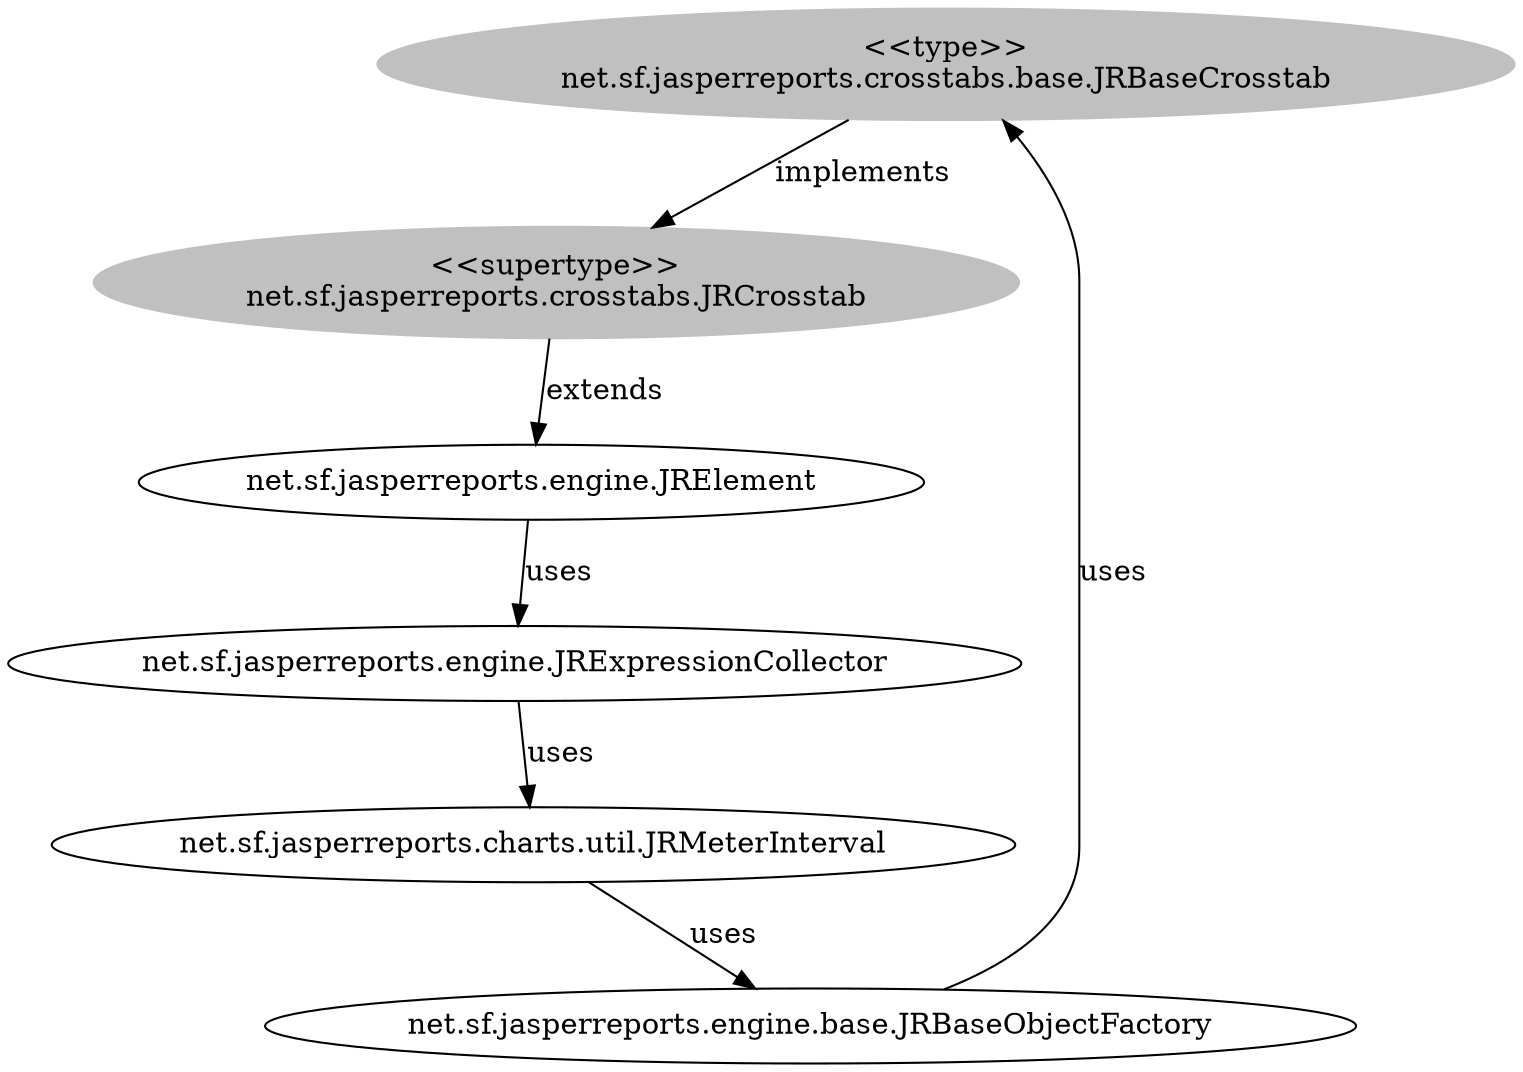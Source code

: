 digraph stk {
	net_sf_jasperreports_crosstabs_base_JRBaseCrosstab [label="<<type>>
net.sf.jasperreports.crosstabs.base.JRBaseCrosstab",style=filled,color="grey"];
	net_sf_jasperreports_crosstabs_JRCrosstab [label="<<supertype>>
net.sf.jasperreports.crosstabs.JRCrosstab",style=filled,color="grey"];
	net_sf_jasperreports_engine_JRElement [label="net.sf.jasperreports.engine.JRElement"];
	net_sf_jasperreports_engine_base_JRBaseObjectFactory [label="net.sf.jasperreports.engine.base.JRBaseObjectFactory"];
	net_sf_jasperreports_engine_JRExpressionCollector [label="net.sf.jasperreports.engine.JRExpressionCollector"];
	net_sf_jasperreports_charts_util_JRMeterInterval [label="net.sf.jasperreports.charts.util.JRMeterInterval"];
	net_sf_jasperreports_crosstabs_base_JRBaseCrosstab -> net_sf_jasperreports_crosstabs_JRCrosstab [label=implements];
	net_sf_jasperreports_crosstabs_JRCrosstab -> net_sf_jasperreports_engine_JRElement [label=extends];
	net_sf_jasperreports_engine_JRElement -> net_sf_jasperreports_engine_JRExpressionCollector [label=uses];
	net_sf_jasperreports_engine_JRExpressionCollector -> net_sf_jasperreports_charts_util_JRMeterInterval [label=uses];
	net_sf_jasperreports_charts_util_JRMeterInterval -> net_sf_jasperreports_engine_base_JRBaseObjectFactory [label=uses];
	net_sf_jasperreports_engine_base_JRBaseObjectFactory -> net_sf_jasperreports_crosstabs_base_JRBaseCrosstab [label=uses];
}
